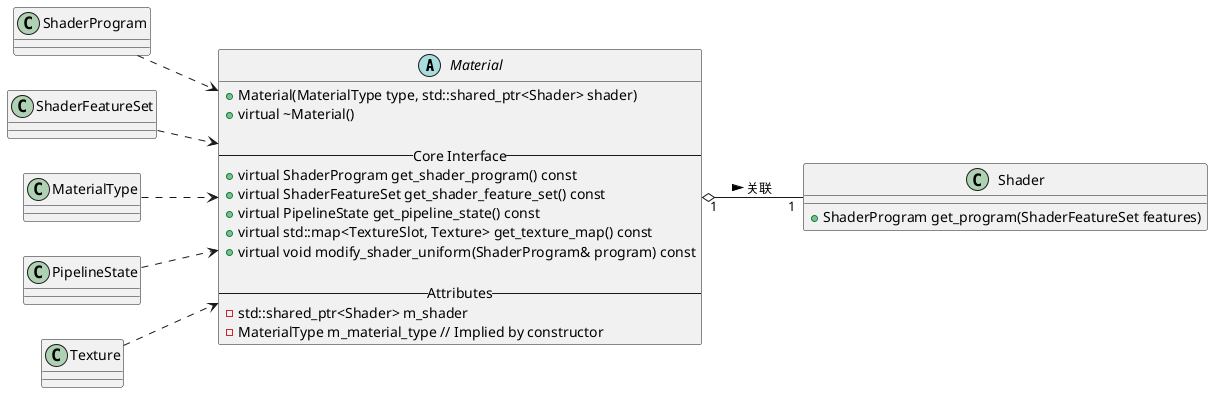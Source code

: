 @startuml

left to right direction

abstract class Material {
    + Material(MaterialType type, std::shared_ptr<Shader> shader)
    + virtual ~Material()

    -- Core Interface --
    + virtual ShaderProgram get_shader_program() const
    + virtual ShaderFeatureSet get_shader_feature_set() const
    + virtual PipelineState get_pipeline_state() const
    + virtual std::map<TextureSlot, Texture> get_texture_map() const
    + virtual void modify_shader_uniform(ShaderProgram& program) const

    -- Attributes --
    - std::shared_ptr<Shader> m_shader
    - MaterialType m_material_type // Implied by constructor
}

class Shader {
    
    + ShaderProgram get_program(ShaderFeatureSet features)
}

class ShaderProgram {
    
}

class ShaderFeatureSet {
    
}

class MaterialType {
    
}

class PipelineState {

}


class Texture {
    
}

Material "1" o-- "1" Shader : 关联 >
MaterialType .down.> Material
ShaderFeatureSet .down.> Material
ShaderProgram .down.> Material
PipelineState .down.> Material
Texture .down.> Material

' Notes/Derivations - not explicitly requested as classes but implied
' Material <|-- PhongMaterial
' Material <|-- PBRMaterial

@enduml